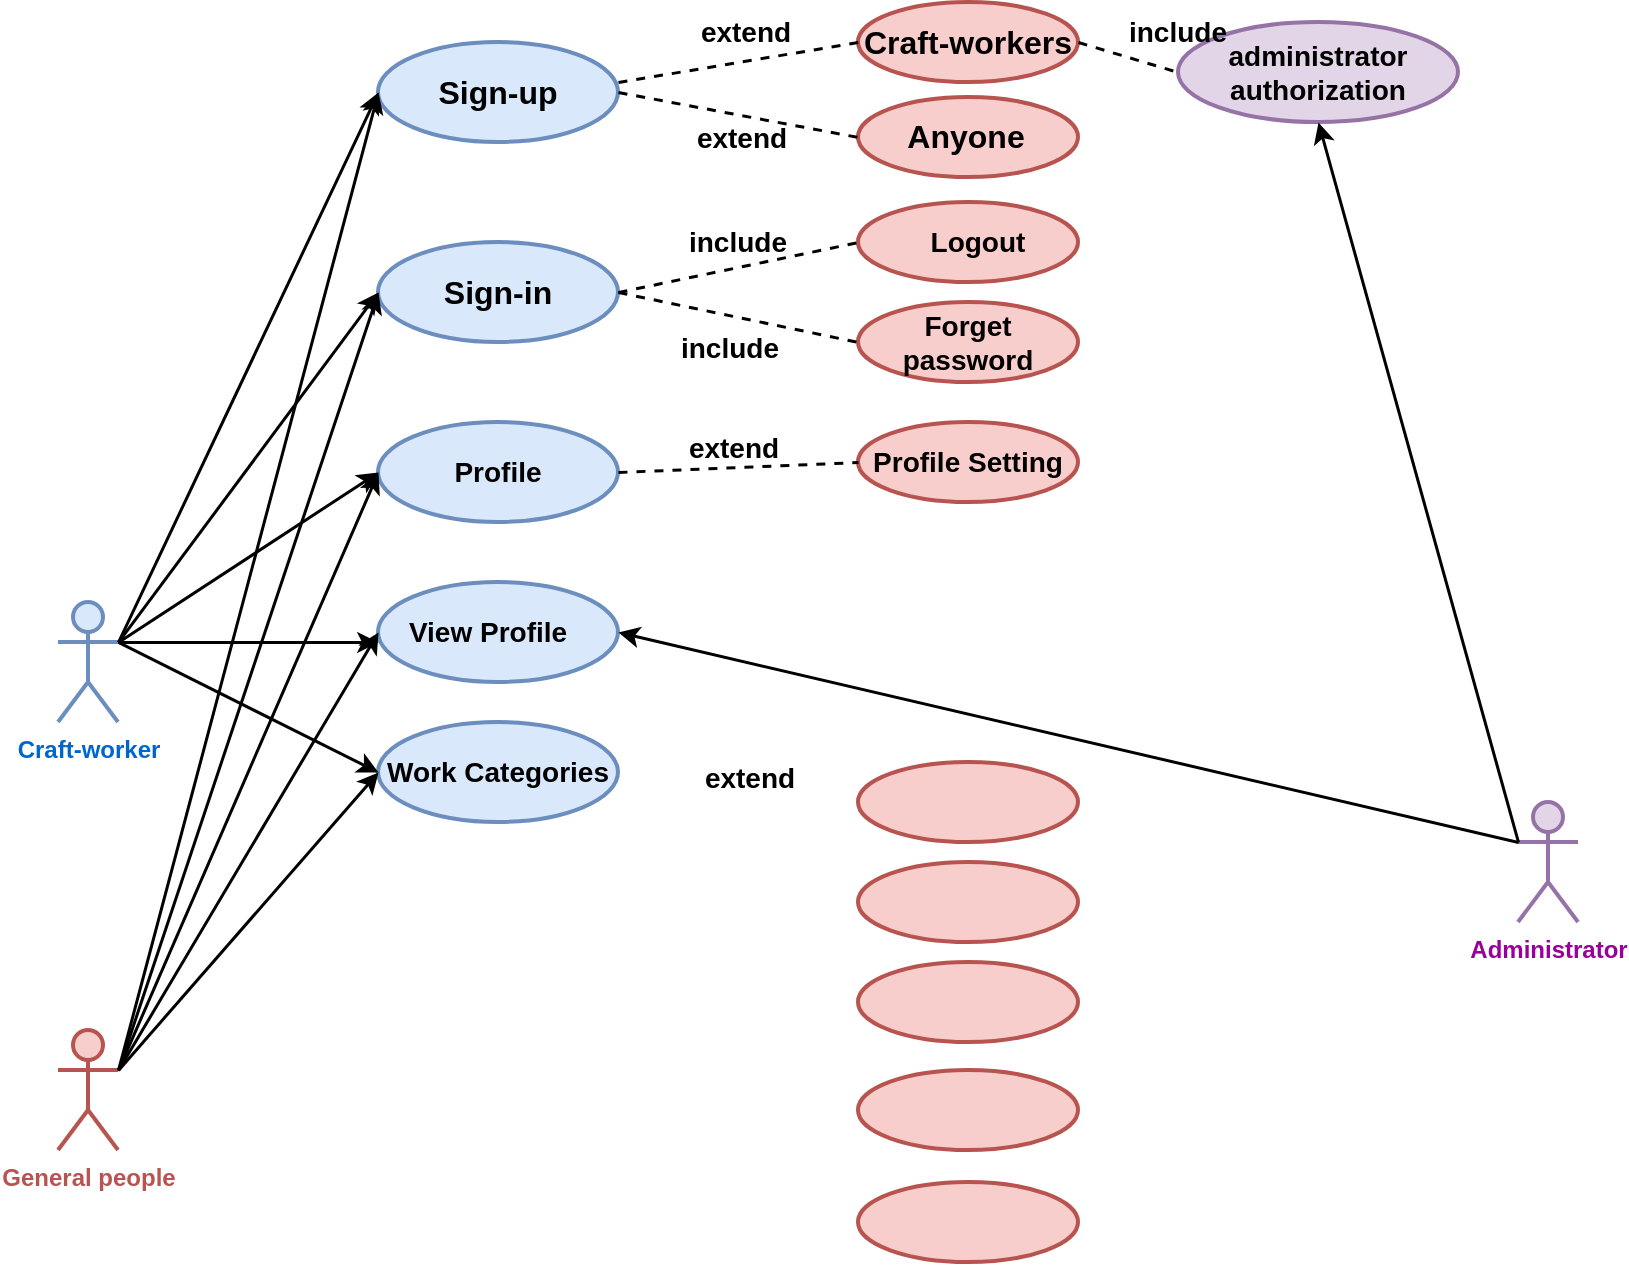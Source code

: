 <mxfile version="17.2.4" type="github"><diagram id="C1SeUNUOKZPyod-TcnNW" name="Page-1"><mxGraphModel dx="1031" dy="584" grid="1" gridSize="10" guides="1" tooltips="1" connect="1" arrows="1" fold="1" page="1" pageScale="1" pageWidth="827" pageHeight="1169" math="0" shadow="0"><root><mxCell id="0"/><mxCell id="1" parent="0"/><mxCell id="6IoVu-vz7xidwQ04EuJD-1" value="&lt;font color=&quot;#0066CC&quot;&gt;&lt;b&gt;Craft-worker&lt;/b&gt;&lt;/font&gt;" style="shape=umlActor;verticalLabelPosition=bottom;verticalAlign=top;html=1;outlineConnect=0;fillColor=#dae8fc;strokeColor=#6c8ebf;strokeWidth=2;" parent="1" vertex="1"><mxGeometry x="40" y="340" width="30" height="60" as="geometry"/></mxCell><mxCell id="6IoVu-vz7xidwQ04EuJD-2" value="&lt;font color=&quot;#B85450&quot;&gt;&lt;b&gt;General people&lt;/b&gt;&lt;/font&gt;" style="shape=umlActor;verticalLabelPosition=bottom;verticalAlign=top;html=1;outlineConnect=0;fillColor=#f8cecc;strokeColor=#B85450;strokeWidth=2;" parent="1" vertex="1"><mxGeometry x="40" y="554" width="30" height="60" as="geometry"/></mxCell><mxCell id="6IoVu-vz7xidwQ04EuJD-3" value="&lt;font color=&quot;#990099&quot;&gt;&lt;b&gt;Administrator&lt;/b&gt;&lt;/font&gt;" style="shape=umlActor;verticalLabelPosition=bottom;verticalAlign=top;html=1;outlineConnect=0;fillColor=#e1d5e7;strokeColor=#9673a6;strokeWidth=2;" parent="1" vertex="1"><mxGeometry x="770" y="440" width="30" height="60" as="geometry"/></mxCell><mxCell id="21wXZtojkiIjRj_W1PwF-1" value="" style="ellipse;whiteSpace=wrap;html=1;fillColor=#dae8fc;strokeColor=#6c8ebf;strokeWidth=2;" parent="1" vertex="1"><mxGeometry x="200" y="60" width="120" height="50" as="geometry"/></mxCell><mxCell id="21wXZtojkiIjRj_W1PwF-2" value="" style="ellipse;whiteSpace=wrap;html=1;fillColor=#dae8fc;strokeColor=#6c8ebf;strokeWidth=2;" parent="1" vertex="1"><mxGeometry x="200" y="160" width="120" height="50" as="geometry"/></mxCell><mxCell id="21wXZtojkiIjRj_W1PwF-3" value="" style="ellipse;whiteSpace=wrap;html=1;fillColor=#dae8fc;strokeColor=#6c8ebf;strokeWidth=2;" parent="1" vertex="1"><mxGeometry x="200" y="250" width="120" height="50" as="geometry"/></mxCell><mxCell id="21wXZtojkiIjRj_W1PwF-4" value="" style="ellipse;whiteSpace=wrap;html=1;fillColor=#dae8fc;strokeColor=#6c8ebf;strokeWidth=2;" parent="1" vertex="1"><mxGeometry x="200" y="330" width="120" height="50" as="geometry"/></mxCell><mxCell id="21wXZtojkiIjRj_W1PwF-5" value="" style="ellipse;whiteSpace=wrap;html=1;fillColor=#dae8fc;strokeColor=#6c8ebf;strokeWidth=2;" parent="1" vertex="1"><mxGeometry x="200" y="400" width="120" height="50" as="geometry"/></mxCell><mxCell id="grchjJS3_pt_iHH_Tu_R-5" value="&lt;span style=&quot;font-size: 12pt ; font-family: &amp;#34;arial&amp;#34; ; color: rgb(0 , 0 , 0) ; background-color: transparent ; font-weight: 700 ; font-style: normal ; font-variant: normal ; text-decoration: none ; vertical-align: baseline&quot; id=&quot;docs-internal-guid-d9a8eea8-7fff-026f-fb4f-d4f9bcb1c07e&quot;&gt;Sign-up&lt;/span&gt;" style="text;html=1;strokeColor=none;fillColor=none;align=center;verticalAlign=middle;whiteSpace=wrap;rounded=0;fontColor=#B85450;" vertex="1" parent="1"><mxGeometry x="220" y="75" width="80" height="20" as="geometry"/></mxCell><mxCell id="grchjJS3_pt_iHH_Tu_R-6" value="" style="ellipse;whiteSpace=wrap;html=1;strokeColor=#b85450;strokeWidth=2;fillColor=#f8cecc;" vertex="1" parent="1"><mxGeometry x="440" y="40" width="110" height="40" as="geometry"/></mxCell><mxCell id="grchjJS3_pt_iHH_Tu_R-7" value="" style="ellipse;whiteSpace=wrap;html=1;strokeColor=#b85450;strokeWidth=2;fillColor=#f8cecc;" vertex="1" parent="1"><mxGeometry x="440" y="87.5" width="110" height="40" as="geometry"/></mxCell><mxCell id="grchjJS3_pt_iHH_Tu_R-8" value="&lt;span style=&quot;font-size: 12pt ; font-family: &amp;#34;arial&amp;#34; ; color: rgb(0 , 0 , 0) ; background-color: transparent ; font-weight: 700 ; font-style: normal ; font-variant: normal ; text-decoration: none ; vertical-align: baseline&quot; id=&quot;docs-internal-guid-ee5e7e48-7fff-0333-686c-282adb7aed8b&quot;&gt;Craft-workers&lt;/span&gt;" style="text;html=1;strokeColor=none;fillColor=none;align=center;verticalAlign=middle;whiteSpace=wrap;rounded=0;fontColor=#B85450;" vertex="1" parent="1"><mxGeometry x="440" y="50" width="110" height="20" as="geometry"/></mxCell><mxCell id="grchjJS3_pt_iHH_Tu_R-9" value="&lt;p dir=&quot;ltr&quot; style=&quot;line-height: 1.38 ; margin-left: 36pt ; margin-top: 0pt ; margin-bottom: 0pt&quot; id=&quot;docs-internal-guid-f657e5cc-7fff-a9fc-151d-04bddcebe516&quot;&gt;&lt;span style=&quot;font-size: 12pt ; font-family: &amp;#34;arial&amp;#34; ; color: rgb(0 , 0 , 0) ; background-color: transparent ; font-weight: 700 ; font-style: normal ; font-variant: normal ; text-decoration: none ; vertical-align: baseline&quot;&gt;Anyone&lt;/span&gt;&lt;/p&gt;" style="text;html=1;strokeColor=none;fillColor=none;align=center;verticalAlign=middle;whiteSpace=wrap;rounded=0;fontColor=#B85450;" vertex="1" parent="1"><mxGeometry x="440" y="92.5" width="60" height="30" as="geometry"/></mxCell><mxCell id="grchjJS3_pt_iHH_Tu_R-10" value="" style="endArrow=none;dashed=1;html=1;rounded=0;fontColor=#B85450;entryX=0;entryY=0.5;entryDx=0;entryDy=0;strokeWidth=1.5;" edge="1" parent="1" target="grchjJS3_pt_iHH_Tu_R-8"><mxGeometry width="50" height="50" relative="1" as="geometry"><mxPoint x="320" y="80" as="sourcePoint"/><mxPoint x="370" y="30" as="targetPoint"/></mxGeometry></mxCell><mxCell id="grchjJS3_pt_iHH_Tu_R-11" value="" style="endArrow=none;dashed=1;html=1;rounded=0;fontColor=#B85450;exitX=1;exitY=0.5;exitDx=0;exitDy=0;strokeWidth=1.5;entryX=0;entryY=0.5;entryDx=0;entryDy=0;" edge="1" parent="1" source="21wXZtojkiIjRj_W1PwF-1" target="grchjJS3_pt_iHH_Tu_R-9"><mxGeometry width="50" height="50" relative="1" as="geometry"><mxPoint x="440" y="160" as="sourcePoint"/><mxPoint x="490" y="110" as="targetPoint"/></mxGeometry></mxCell><mxCell id="grchjJS3_pt_iHH_Tu_R-12" value="" style="ellipse;whiteSpace=wrap;html=1;strokeColor=#9673a6;strokeWidth=2;fillColor=#e1d5e7;" vertex="1" parent="1"><mxGeometry x="600" y="50" width="140" height="50" as="geometry"/></mxCell><mxCell id="grchjJS3_pt_iHH_Tu_R-14" value="" style="endArrow=none;dashed=1;html=1;rounded=0;fontColor=#B85450;strokeWidth=1.5;entryX=0;entryY=0.5;entryDx=0;entryDy=0;exitX=1;exitY=0.5;exitDx=0;exitDy=0;" edge="1" parent="1" source="grchjJS3_pt_iHH_Tu_R-8" target="grchjJS3_pt_iHH_Tu_R-12"><mxGeometry width="50" height="50" relative="1" as="geometry"><mxPoint x="470" y="310" as="sourcePoint"/><mxPoint x="520" y="260" as="targetPoint"/></mxGeometry></mxCell><mxCell id="grchjJS3_pt_iHH_Tu_R-15" value="&lt;font size=&quot;1&quot;&gt;&lt;b style=&quot;font-size: 14px&quot;&gt;extend&lt;/b&gt;&lt;/font&gt;" style="text;html=1;align=center;verticalAlign=middle;whiteSpace=wrap;rounded=0;" vertex="1" parent="1"><mxGeometry x="354" y="40" width="60" height="30" as="geometry"/></mxCell><mxCell id="grchjJS3_pt_iHH_Tu_R-16" value="&lt;font size=&quot;1&quot;&gt;&lt;b style=&quot;font-size: 14px&quot;&gt;extend&lt;/b&gt;&lt;/font&gt;" style="text;html=1;align=center;verticalAlign=middle;whiteSpace=wrap;rounded=0;" vertex="1" parent="1"><mxGeometry x="350" y="95" width="64" height="25" as="geometry"/></mxCell><mxCell id="grchjJS3_pt_iHH_Tu_R-17" value="&lt;b&gt;administrator authorization&lt;/b&gt;" style="text;html=1;strokeColor=none;fillColor=none;align=center;verticalAlign=middle;whiteSpace=wrap;rounded=0;fontSize=14;fontColor=#000000;" vertex="1" parent="1"><mxGeometry x="610" y="50" width="120" height="50" as="geometry"/></mxCell><mxCell id="grchjJS3_pt_iHH_Tu_R-18" value="" style="ellipse;whiteSpace=wrap;html=1;strokeColor=#b85450;strokeWidth=2;fillColor=#f8cecc;" vertex="1" parent="1"><mxGeometry x="440" y="140" width="110" height="40" as="geometry"/></mxCell><mxCell id="grchjJS3_pt_iHH_Tu_R-19" value="" style="ellipse;whiteSpace=wrap;html=1;strokeColor=#b85450;strokeWidth=2;fillColor=#f8cecc;" vertex="1" parent="1"><mxGeometry x="440" y="190" width="110" height="40" as="geometry"/></mxCell><mxCell id="grchjJS3_pt_iHH_Tu_R-20" value="" style="endArrow=none;dashed=1;html=1;rounded=0;fontSize=14;fontColor=#000000;strokeWidth=1.5;entryX=0;entryY=0.5;entryDx=0;entryDy=0;exitX=1;exitY=0.5;exitDx=0;exitDy=0;" edge="1" parent="1" source="21wXZtojkiIjRj_W1PwF-2" target="grchjJS3_pt_iHH_Tu_R-18"><mxGeometry width="50" height="50" relative="1" as="geometry"><mxPoint x="460" y="300" as="sourcePoint"/><mxPoint x="510" y="250" as="targetPoint"/></mxGeometry></mxCell><mxCell id="grchjJS3_pt_iHH_Tu_R-21" value="" style="endArrow=none;dashed=1;html=1;rounded=0;fontSize=14;fontColor=#000000;strokeWidth=1.5;entryX=0;entryY=0.5;entryDx=0;entryDy=0;exitX=1;exitY=0.5;exitDx=0;exitDy=0;" edge="1" parent="1" source="21wXZtojkiIjRj_W1PwF-2" target="grchjJS3_pt_iHH_Tu_R-19"><mxGeometry width="50" height="50" relative="1" as="geometry"><mxPoint x="460" y="300" as="sourcePoint"/><mxPoint x="510" y="250" as="targetPoint"/></mxGeometry></mxCell><mxCell id="grchjJS3_pt_iHH_Tu_R-22" value="&lt;font size=&quot;1&quot;&gt;&lt;b style=&quot;font-size: 14px&quot;&gt;extend&lt;/b&gt;&lt;/font&gt;" style="text;html=1;align=center;verticalAlign=middle;whiteSpace=wrap;rounded=0;" vertex="1" parent="1"><mxGeometry x="354" y="415" width="64" height="25" as="geometry"/></mxCell><mxCell id="grchjJS3_pt_iHH_Tu_R-23" value="&lt;b&gt;include&lt;/b&gt;" style="text;html=1;strokeColor=none;fillColor=none;align=center;verticalAlign=middle;whiteSpace=wrap;rounded=0;fontSize=14;fontColor=#000000;" vertex="1" parent="1"><mxGeometry x="350" y="145" width="60" height="30" as="geometry"/></mxCell><mxCell id="grchjJS3_pt_iHH_Tu_R-24" value="&lt;b&gt;Logout&lt;/b&gt;" style="text;html=1;strokeColor=none;fillColor=none;align=center;verticalAlign=middle;whiteSpace=wrap;rounded=0;fontSize=14;fontColor=#000000;" vertex="1" parent="1"><mxGeometry x="470" y="145" width="60" height="30" as="geometry"/></mxCell><mxCell id="grchjJS3_pt_iHH_Tu_R-25" value="&lt;b&gt;Forget password&lt;/b&gt;" style="text;html=1;strokeColor=none;fillColor=none;align=center;verticalAlign=middle;whiteSpace=wrap;rounded=0;fontSize=14;fontColor=#000000;" vertex="1" parent="1"><mxGeometry x="465" y="195" width="60" height="30" as="geometry"/></mxCell><mxCell id="grchjJS3_pt_iHH_Tu_R-26" value="" style="endArrow=classic;html=1;rounded=0;fontSize=14;fontColor=#000000;strokeWidth=1.5;exitX=1;exitY=0.333;exitDx=0;exitDy=0;exitPerimeter=0;entryX=0;entryY=0.5;entryDx=0;entryDy=0;" edge="1" parent="1" source="6IoVu-vz7xidwQ04EuJD-1" target="21wXZtojkiIjRj_W1PwF-1"><mxGeometry width="50" height="50" relative="1" as="geometry"><mxPoint x="250" y="290" as="sourcePoint"/><mxPoint x="300" y="240" as="targetPoint"/></mxGeometry></mxCell><mxCell id="grchjJS3_pt_iHH_Tu_R-27" value="" style="endArrow=classic;html=1;rounded=0;fontSize=14;fontColor=#000000;strokeWidth=1.5;entryX=0;entryY=0.5;entryDx=0;entryDy=0;exitX=1;exitY=0.333;exitDx=0;exitDy=0;exitPerimeter=0;" edge="1" parent="1" source="6IoVu-vz7xidwQ04EuJD-1" target="21wXZtojkiIjRj_W1PwF-2"><mxGeometry width="50" height="50" relative="1" as="geometry"><mxPoint x="240" y="320" as="sourcePoint"/><mxPoint x="290" y="270" as="targetPoint"/></mxGeometry></mxCell><mxCell id="grchjJS3_pt_iHH_Tu_R-28" value="&lt;div&gt;&lt;span style=&quot;font-size: 12pt ; font-family: &amp;#34;arial&amp;#34; ; color: rgb(0 , 0 , 0) ; background-color: transparent ; font-weight: 700 ; font-style: normal ; font-variant: normal ; text-decoration: none ; vertical-align: baseline&quot; id=&quot;docs-internal-guid-d9a8eea8-7fff-026f-fb4f-d4f9bcb1c07e&quot;&gt;Sign-in&lt;/span&gt;&lt;/div&gt;" style="text;html=1;strokeColor=none;fillColor=none;align=center;verticalAlign=middle;whiteSpace=wrap;rounded=0;fontColor=#B85450;" vertex="1" parent="1"><mxGeometry x="220" y="175" width="80" height="20" as="geometry"/></mxCell><mxCell id="grchjJS3_pt_iHH_Tu_R-29" value="&lt;b&gt;include&lt;/b&gt;" style="text;html=1;strokeColor=none;fillColor=none;align=center;verticalAlign=middle;whiteSpace=wrap;rounded=0;fontSize=14;fontColor=#000000;" vertex="1" parent="1"><mxGeometry x="570" y="40" width="60" height="30" as="geometry"/></mxCell><mxCell id="grchjJS3_pt_iHH_Tu_R-30" value="" style="endArrow=classic;html=1;rounded=0;fontSize=14;fontColor=#000000;strokeWidth=1.5;exitX=0;exitY=0.333;exitDx=0;exitDy=0;exitPerimeter=0;entryX=0.5;entryY=1;entryDx=0;entryDy=0;" edge="1" parent="1" source="6IoVu-vz7xidwQ04EuJD-3" target="grchjJS3_pt_iHH_Tu_R-17"><mxGeometry width="50" height="50" relative="1" as="geometry"><mxPoint x="370" y="330" as="sourcePoint"/><mxPoint x="680" y="140" as="targetPoint"/></mxGeometry></mxCell><mxCell id="grchjJS3_pt_iHH_Tu_R-34" value="&lt;b&gt;Profile&lt;/b&gt;" style="text;html=1;strokeColor=none;fillColor=none;align=center;verticalAlign=middle;whiteSpace=wrap;rounded=0;fontSize=14;fontColor=#000000;" vertex="1" parent="1"><mxGeometry x="230" y="260" width="60" height="30" as="geometry"/></mxCell><mxCell id="grchjJS3_pt_iHH_Tu_R-35" value="" style="ellipse;whiteSpace=wrap;html=1;strokeColor=#b85450;strokeWidth=2;fillColor=#f8cecc;" vertex="1" parent="1"><mxGeometry x="440" y="250" width="110" height="40" as="geometry"/></mxCell><mxCell id="grchjJS3_pt_iHH_Tu_R-36" value="" style="endArrow=none;dashed=1;html=1;rounded=0;fontSize=14;fontColor=#000000;strokeWidth=1.5;entryX=0;entryY=0.5;entryDx=0;entryDy=0;exitX=1;exitY=0.5;exitDx=0;exitDy=0;" edge="1" parent="1" source="21wXZtojkiIjRj_W1PwF-3" target="grchjJS3_pt_iHH_Tu_R-35"><mxGeometry width="50" height="50" relative="1" as="geometry"><mxPoint x="210" y="150" as="sourcePoint"/><mxPoint x="260" y="100" as="targetPoint"/></mxGeometry></mxCell><mxCell id="grchjJS3_pt_iHH_Tu_R-37" value="&lt;b&gt;Profile Setting&lt;/b&gt;" style="text;html=1;strokeColor=none;fillColor=none;align=center;verticalAlign=middle;whiteSpace=wrap;rounded=0;fontSize=14;fontColor=#000000;" vertex="1" parent="1"><mxGeometry x="445" y="255" width="100" height="30" as="geometry"/></mxCell><mxCell id="grchjJS3_pt_iHH_Tu_R-38" value="&lt;font size=&quot;1&quot;&gt;&lt;b style=&quot;font-size: 14px&quot;&gt;extend&lt;/b&gt;&lt;/font&gt;" style="text;html=1;align=center;verticalAlign=middle;whiteSpace=wrap;rounded=0;" vertex="1" parent="1"><mxGeometry x="346" y="250" width="64" height="25" as="geometry"/></mxCell><mxCell id="grchjJS3_pt_iHH_Tu_R-40" value="" style="endArrow=classic;html=1;rounded=0;fontSize=14;fontColor=#000000;strokeWidth=1.5;exitX=1;exitY=0.333;exitDx=0;exitDy=0;exitPerimeter=0;entryX=0;entryY=0.5;entryDx=0;entryDy=0;" edge="1" parent="1" source="6IoVu-vz7xidwQ04EuJD-2" target="21wXZtojkiIjRj_W1PwF-1"><mxGeometry width="50" height="50" relative="1" as="geometry"><mxPoint x="370" y="390" as="sourcePoint"/><mxPoint x="420" y="340" as="targetPoint"/></mxGeometry></mxCell><mxCell id="grchjJS3_pt_iHH_Tu_R-41" value="" style="endArrow=classic;html=1;rounded=0;fontSize=14;fontColor=#000000;strokeWidth=1.5;exitX=1;exitY=0.333;exitDx=0;exitDy=0;exitPerimeter=0;entryX=0;entryY=0.5;entryDx=0;entryDy=0;" edge="1" parent="1" source="6IoVu-vz7xidwQ04EuJD-2" target="21wXZtojkiIjRj_W1PwF-2"><mxGeometry width="50" height="50" relative="1" as="geometry"><mxPoint x="370" y="390" as="sourcePoint"/><mxPoint x="420" y="340" as="targetPoint"/></mxGeometry></mxCell><mxCell id="grchjJS3_pt_iHH_Tu_R-42" value="" style="endArrow=classic;html=1;rounded=0;fontSize=14;fontColor=#000000;strokeWidth=1.5;entryX=0;entryY=0.5;entryDx=0;entryDy=0;exitX=1;exitY=0.333;exitDx=0;exitDy=0;exitPerimeter=0;" edge="1" parent="1" source="6IoVu-vz7xidwQ04EuJD-2" target="21wXZtojkiIjRj_W1PwF-3"><mxGeometry width="50" height="50" relative="1" as="geometry"><mxPoint x="370" y="390" as="sourcePoint"/><mxPoint x="420" y="340" as="targetPoint"/></mxGeometry></mxCell><mxCell id="grchjJS3_pt_iHH_Tu_R-43" value="" style="endArrow=classic;html=1;rounded=0;fontSize=14;fontColor=#000000;strokeWidth=1.5;entryX=0;entryY=0.5;entryDx=0;entryDy=0;" edge="1" parent="1" target="21wXZtojkiIjRj_W1PwF-3"><mxGeometry width="50" height="50" relative="1" as="geometry"><mxPoint x="70" y="360" as="sourcePoint"/><mxPoint x="420" y="340" as="targetPoint"/></mxGeometry></mxCell><mxCell id="grchjJS3_pt_iHH_Tu_R-44" value="&lt;b&gt;View Profile&lt;/b&gt;" style="text;html=1;strokeColor=none;fillColor=none;align=center;verticalAlign=middle;whiteSpace=wrap;rounded=0;fontSize=14;fontColor=#000000;" vertex="1" parent="1"><mxGeometry x="200" y="345" width="110" height="20" as="geometry"/></mxCell><mxCell id="grchjJS3_pt_iHH_Tu_R-45" value="" style="endArrow=classic;html=1;rounded=0;fontSize=14;fontColor=#000000;strokeWidth=1.5;entryX=1;entryY=0.5;entryDx=0;entryDy=0;exitX=0;exitY=0.333;exitDx=0;exitDy=0;exitPerimeter=0;" edge="1" parent="1" source="6IoVu-vz7xidwQ04EuJD-3" target="21wXZtojkiIjRj_W1PwF-4"><mxGeometry width="50" height="50" relative="1" as="geometry"><mxPoint x="370" y="430" as="sourcePoint"/><mxPoint x="420" y="380" as="targetPoint"/></mxGeometry></mxCell><mxCell id="grchjJS3_pt_iHH_Tu_R-46" value="" style="endArrow=classic;html=1;rounded=0;fontSize=14;fontColor=#000000;strokeWidth=1.5;entryX=0;entryY=0.5;entryDx=0;entryDy=0;exitX=1;exitY=0.333;exitDx=0;exitDy=0;exitPerimeter=0;" edge="1" parent="1" source="6IoVu-vz7xidwQ04EuJD-2" target="grchjJS3_pt_iHH_Tu_R-44"><mxGeometry width="50" height="50" relative="1" as="geometry"><mxPoint x="180" y="510" as="sourcePoint"/><mxPoint x="230" y="460" as="targetPoint"/></mxGeometry></mxCell><mxCell id="grchjJS3_pt_iHH_Tu_R-47" value="" style="endArrow=classic;html=1;rounded=0;fontSize=14;fontColor=#000000;strokeWidth=1.5;entryX=0;entryY=0.75;entryDx=0;entryDy=0;exitX=1;exitY=0.333;exitDx=0;exitDy=0;exitPerimeter=0;" edge="1" parent="1" source="6IoVu-vz7xidwQ04EuJD-1" target="grchjJS3_pt_iHH_Tu_R-44"><mxGeometry width="50" height="50" relative="1" as="geometry"><mxPoint x="80" y="360" as="sourcePoint"/><mxPoint x="230" y="460" as="targetPoint"/></mxGeometry></mxCell><mxCell id="grchjJS3_pt_iHH_Tu_R-48" value="&lt;b&gt;Work &lt;span style=&quot;font-family: &amp;#34;arial&amp;#34; ; color: rgb(0 , 0 , 0) ; background-color: transparent ; font-style: normal ; font-variant: normal ; text-decoration: none ; vertical-align: baseline&quot; id=&quot;docs-internal-guid-b7d664e6-7fff-4944-9143-4917c589e76c&quot;&gt;Categories&lt;/span&gt;&lt;/b&gt;" style="text;html=1;strokeColor=none;fillColor=none;align=center;verticalAlign=middle;whiteSpace=wrap;rounded=0;fontSize=14;fontColor=#000000;" vertex="1" parent="1"><mxGeometry x="200" y="410" width="120" height="30" as="geometry"/></mxCell><mxCell id="grchjJS3_pt_iHH_Tu_R-49" value="" style="endArrow=classic;html=1;rounded=0;fontSize=14;fontColor=#000000;strokeWidth=1.5;entryX=0;entryY=0.5;entryDx=0;entryDy=0;exitX=1;exitY=0.333;exitDx=0;exitDy=0;exitPerimeter=0;" edge="1" parent="1" source="6IoVu-vz7xidwQ04EuJD-1" target="grchjJS3_pt_iHH_Tu_R-48"><mxGeometry width="50" height="50" relative="1" as="geometry"><mxPoint x="280" y="440" as="sourcePoint"/><mxPoint x="330" y="390" as="targetPoint"/></mxGeometry></mxCell><mxCell id="grchjJS3_pt_iHH_Tu_R-50" value="" style="endArrow=classic;html=1;rounded=0;fontSize=14;fontColor=#000000;strokeWidth=1.5;exitX=1;exitY=0.333;exitDx=0;exitDy=0;exitPerimeter=0;entryX=0;entryY=0.5;entryDx=0;entryDy=0;" edge="1" parent="1" source="6IoVu-vz7xidwQ04EuJD-2" target="grchjJS3_pt_iHH_Tu_R-48"><mxGeometry width="50" height="50" relative="1" as="geometry"><mxPoint x="280" y="440" as="sourcePoint"/><mxPoint x="330" y="390" as="targetPoint"/></mxGeometry></mxCell><mxCell id="grchjJS3_pt_iHH_Tu_R-51" value="" style="ellipse;whiteSpace=wrap;html=1;strokeColor=#b85450;strokeWidth=2;fillColor=#f8cecc;" vertex="1" parent="1"><mxGeometry x="440" y="470" width="110" height="40" as="geometry"/></mxCell><mxCell id="grchjJS3_pt_iHH_Tu_R-52" value="" style="ellipse;whiteSpace=wrap;html=1;strokeColor=#b85450;strokeWidth=2;fillColor=#f8cecc;" vertex="1" parent="1"><mxGeometry x="440" y="420" width="110" height="40" as="geometry"/></mxCell><mxCell id="grchjJS3_pt_iHH_Tu_R-54" value="" style="ellipse;whiteSpace=wrap;html=1;strokeColor=#b85450;strokeWidth=2;fillColor=#f8cecc;" vertex="1" parent="1"><mxGeometry x="440" y="520" width="110" height="40" as="geometry"/></mxCell><mxCell id="grchjJS3_pt_iHH_Tu_R-55" value="" style="ellipse;whiteSpace=wrap;html=1;strokeColor=#b85450;strokeWidth=2;fillColor=#f8cecc;" vertex="1" parent="1"><mxGeometry x="440" y="574" width="110" height="40" as="geometry"/></mxCell><mxCell id="grchjJS3_pt_iHH_Tu_R-56" value="" style="ellipse;whiteSpace=wrap;html=1;strokeColor=#b85450;strokeWidth=2;fillColor=#f8cecc;" vertex="1" parent="1"><mxGeometry x="440" y="630" width="110" height="40" as="geometry"/></mxCell><mxCell id="grchjJS3_pt_iHH_Tu_R-57" value="&lt;b&gt;include&lt;/b&gt;" style="text;html=1;strokeColor=none;fillColor=none;align=center;verticalAlign=middle;whiteSpace=wrap;rounded=0;fontSize=14;fontColor=#000000;" vertex="1" parent="1"><mxGeometry x="346" y="197.5" width="60" height="30" as="geometry"/></mxCell></root></mxGraphModel></diagram></mxfile>